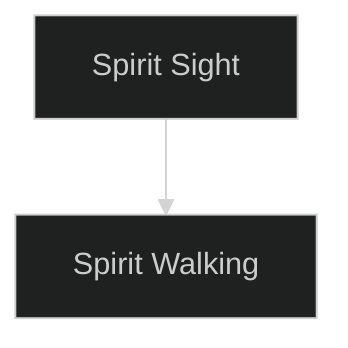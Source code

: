 ---
config:
  theme: dark
---
flowchart TD

    spirit_sight[Spirit Sight]
    click spirit_sight callback "
        Spirit Sight<br>
        <br>
        Cost: 5 motes<br>
        Duration: One scene<br>
        Type: Reflexive<br>
        Minimum Martial Arts: 3<br>
        Minimum Essence: 2<br>
        Prerequisite Charms: None<br>
        <br>
        As mentioned previously, a basic part of Immaculate
        training is that of interacting with the spirit world. The
        first step in this training is to comprehend how to perceive
        the spirit world. This ability is gained as part of the basic
        training of a Dragon Path, whether the Exalt becomes an
        Immaculate during character creation or joins the Order
        later in life. Possessing it is a requirement for learning the
        Charms on the Dragon Path.<br>
        The practical upshot of this is that by spending a
        single mote of Essence, an Immaculate can perceive spirits
        and incorporeal beings. Normally invisible spiritualized
        beings become visible to the Spirit Walker. This power
        lasts for an entire scene — or until the Exalt consciously
        reattunes herself to the normal world. Reattuning to the
        normal world is a dice action.<br>
        Tuning in to the spirit world does tend to distract
        one from the concerns of the material one though. The
        Exalt invoking this ability suffers a +1 to the difficulty
        of any activity relating to the corporeal world while
        using Spirit Sight.
        "

    spirit_walking[Spirit Walking]
    spirit_sight --> spirit_walking
    click spirit_walking callback "
        Spirit Walking<br>
        <br>
        Cost: 3 motes, 1 Willpower<br>
        Duration: One scene<br>
        Type: Simple<br>
        Minimum Martial Arts: 3<br>
        Minimum Essence: 3<br>
        Prerequisite Charms: Spirit Sight<br>
        <br>
        The Immaculates are widely known for their ability
        to interact with and combat spirits. By merely concentrating
        for a moment, a properly trained Dragon-blood
        can do more than just see the spirit world. She can &quot;Spirit
        Walk,&quot; mystically attuning herself to the spirit world on
        a physical level.
        This Charm allows the Immaculates who know it to
        interact with spirits as if they were normal corporeal
        beings. Physical damage dealt by a Spirit Walker that
        would normally pass right through a spirit's immaterial
        form affects it as if the spirit were flesh and blood, as do
        the Charms and abilities of the Exalted. The Immaculate
        is still in the physical world, however, and has to deal
        with any physical limitations that may apply. Also,
        unless the Immaculate uses Spirit Sight, she cannot see
        dematerialized spirits.
        Spirit Walking puts the character truly in tune with
        both the spiritual world and the corporeal one. When
        Spirit Walking is used with Spirit Sight, the +1 penalty to
        difficulties for physical world action is negated.
        "